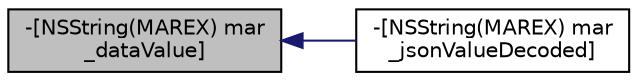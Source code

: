digraph "-[NSString(MAREX) mar_dataValue]"
{
  edge [fontname="Helvetica",fontsize="10",labelfontname="Helvetica",labelfontsize="10"];
  node [fontname="Helvetica",fontsize="10",shape=record];
  rankdir="LR";
  Node9 [label="-[NSString(MAREX) mar\l_dataValue]",height=0.2,width=0.4,color="black", fillcolor="grey75", style="filled", fontcolor="black"];
  Node9 -> Node10 [dir="back",color="midnightblue",fontsize="10",style="solid"];
  Node10 [label="-[NSString(MAREX) mar\l_jsonValueDecoded]",height=0.2,width=0.4,color="black", fillcolor="white", style="filled",URL="$category_n_s_string_07_m_a_r_e_x_08.html#a352ca5c130970ce27546f804e3a70065"];
}

